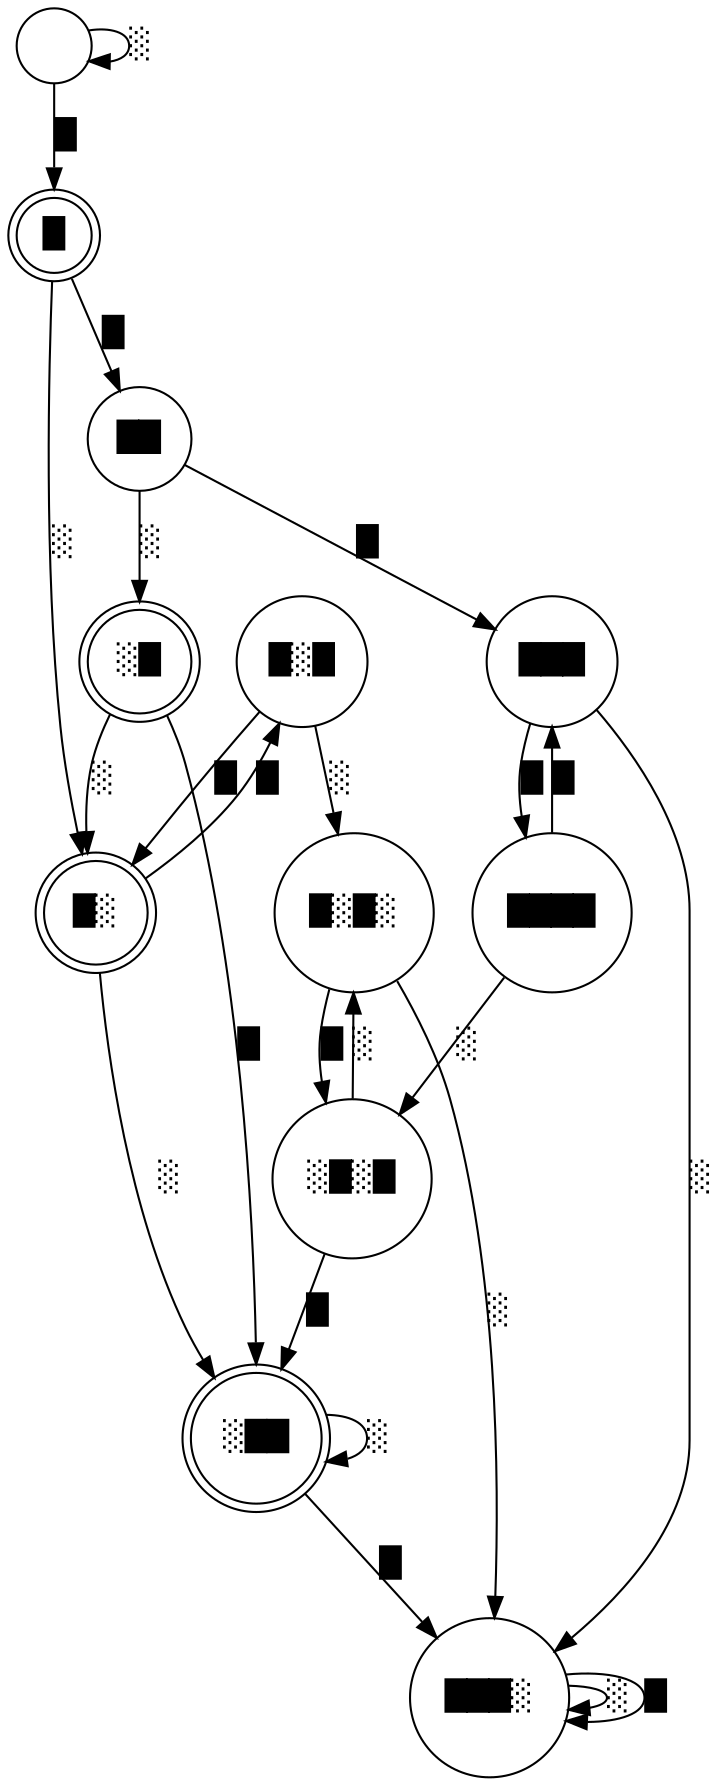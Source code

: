 digraph {
    0 [ label = "█░█" shape="circle" ]
    1 [ label = "░██" shape="doublecircle" ]
    2 [ label = "█░" shape="doublecircle" ]
    3 [ label = "█" shape="doublecircle" ]
    4 [ label = "░█" shape="doublecircle" ]
    5 [ label = "████" shape="circle" ]
    6 [ label = "███░" shape="circle" ]
    7 [ label = "██" shape="circle" ]
    8 [ label = "███" shape="circle" ]
    9 [ label = "░█░█" shape="circle" ]
    10 [ label = "█░█░" shape="circle" ]
    11 [ label = "" shape="circle" ]
    0 -> 10 [ label = "░" ]
    0 -> 2 [ label = "█" ]
    1 -> 1 [ label = "░" ]
    1 -> 6 [ label = "█" ]
    2 -> 1 [ label = "░" ]
    2 -> 0 [ label = "█" ]
    3 -> 2 [ label = "░" ]
    3 -> 7 [ label = "█" ]
    4 -> 2 [ label = "░" ]
    4 -> 1 [ label = "█" ]
    5 -> 9 [ label = "░" ]
    5 -> 8 [ label = "█" ]
    6 -> 6 [ label = "░" ]
    6 -> 6 [ label = "█" ]
    7 -> 4 [ label = "░" ]
    7 -> 8 [ label = "█" ]
    8 -> 6 [ label = "░" ]
    8 -> 5 [ label = "█" ]
    9 -> 10 [ label = "░" ]
    9 -> 1 [ label = "█" ]
    10 -> 6 [ label = "░" ]
    10 -> 9 [ label = "█" ]
    11 -> 11 [ label = "░" ]
    11 -> 3 [ label = "█" ]
}
